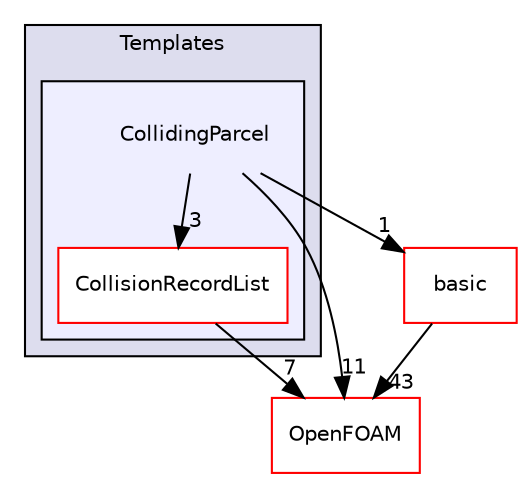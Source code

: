 digraph "src/lagrangian/intermediate/parcels/Templates/CollidingParcel" {
  bgcolor=transparent;
  compound=true
  node [ fontsize="10", fontname="Helvetica"];
  edge [ labelfontsize="10", labelfontname="Helvetica"];
  subgraph clusterdir_0e9805b96b2bf461314a136059d44950 {
    graph [ bgcolor="#ddddee", pencolor="black", label="Templates" fontname="Helvetica", fontsize="10", URL="dir_0e9805b96b2bf461314a136059d44950.html"]
  subgraph clusterdir_f5d1b081941abbb98c3b184000882efb {
    graph [ bgcolor="#eeeeff", pencolor="black", label="" URL="dir_f5d1b081941abbb98c3b184000882efb.html"];
    dir_f5d1b081941abbb98c3b184000882efb [shape=plaintext label="CollidingParcel"];
    dir_dae8fc5c31387a08d81c17f3a94706cb [shape=box label="CollisionRecordList" color="red" fillcolor="white" style="filled" URL="dir_dae8fc5c31387a08d81c17f3a94706cb.html"];
  }
  }
  dir_c5473ff19b20e6ec4dfe5c310b3778a8 [shape=box label="OpenFOAM" color="red" URL="dir_c5473ff19b20e6ec4dfe5c310b3778a8.html"];
  dir_584e0ab0901b4327f36f4285cac7f2f8 [shape=box label="basic" color="red" URL="dir_584e0ab0901b4327f36f4285cac7f2f8.html"];
  dir_f5d1b081941abbb98c3b184000882efb->dir_c5473ff19b20e6ec4dfe5c310b3778a8 [headlabel="11", labeldistance=1.5 headhref="dir_001531_001950.html"];
  dir_f5d1b081941abbb98c3b184000882efb->dir_dae8fc5c31387a08d81c17f3a94706cb [headlabel="3", labeldistance=1.5 headhref="dir_001531_001532.html"];
  dir_f5d1b081941abbb98c3b184000882efb->dir_584e0ab0901b4327f36f4285cac7f2f8 [headlabel="1", labeldistance=1.5 headhref="dir_001531_001419.html"];
  dir_dae8fc5c31387a08d81c17f3a94706cb->dir_c5473ff19b20e6ec4dfe5c310b3778a8 [headlabel="7", labeldistance=1.5 headhref="dir_001532_001950.html"];
  dir_584e0ab0901b4327f36f4285cac7f2f8->dir_c5473ff19b20e6ec4dfe5c310b3778a8 [headlabel="43", labeldistance=1.5 headhref="dir_001419_001950.html"];
}
